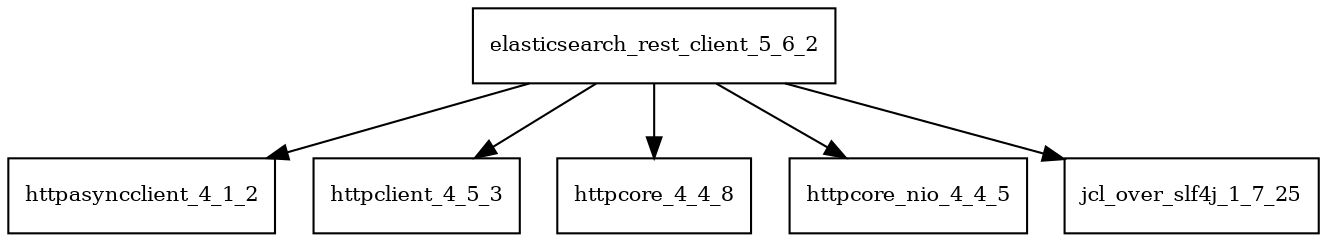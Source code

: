 digraph elasticsearch_rest_client_5_6_2_dependencies {
  node [shape = box, fontsize=10.0];
  elasticsearch_rest_client_5_6_2 -> httpasyncclient_4_1_2;
  elasticsearch_rest_client_5_6_2 -> httpclient_4_5_3;
  elasticsearch_rest_client_5_6_2 -> httpcore_4_4_8;
  elasticsearch_rest_client_5_6_2 -> httpcore_nio_4_4_5;
  elasticsearch_rest_client_5_6_2 -> jcl_over_slf4j_1_7_25;
}
